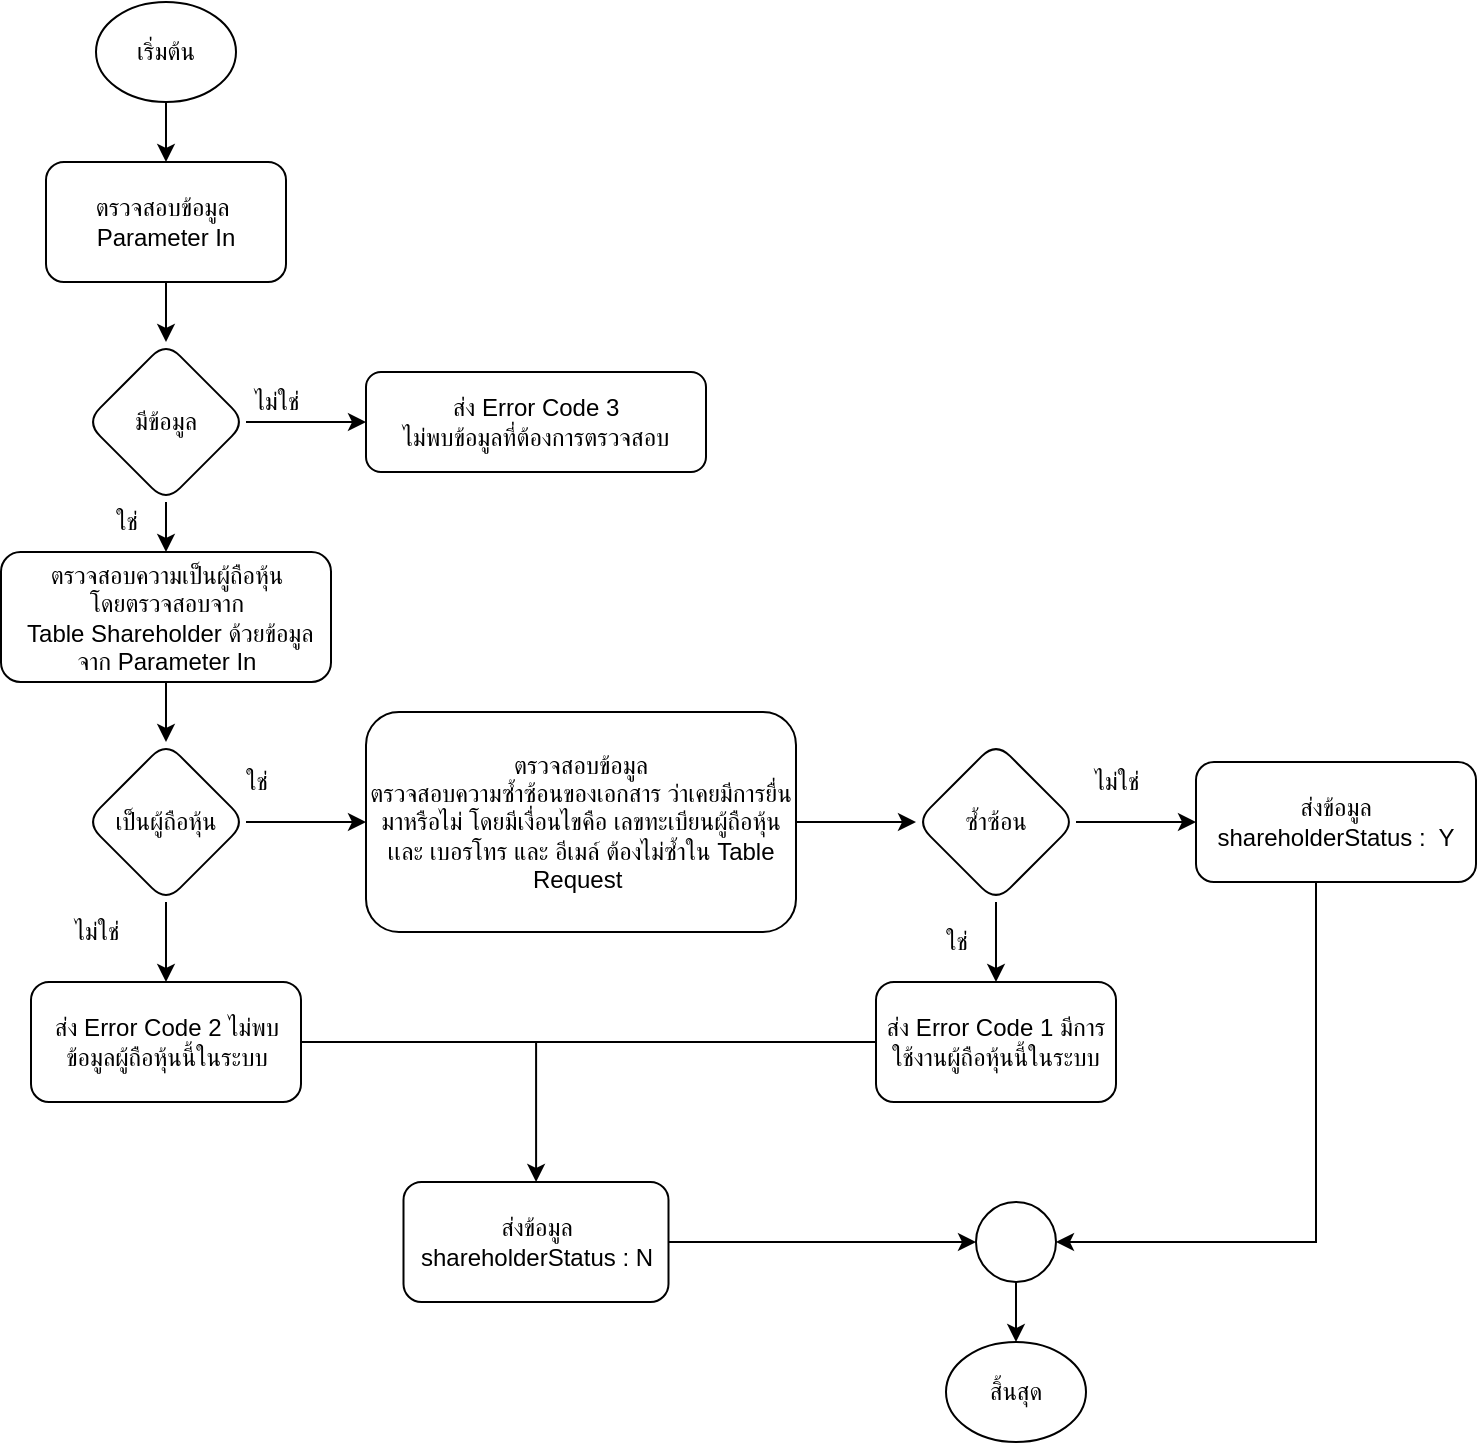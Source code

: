 <mxfile version="20.2.7" type="github">
  <diagram id="r1KlR5gyU6nK87SkoTvP" name="หน้า-1">
    <mxGraphModel dx="628" dy="857" grid="1" gridSize="10" guides="1" tooltips="1" connect="1" arrows="1" fold="1" page="1" pageScale="1" pageWidth="827" pageHeight="1169" math="0" shadow="0">
      <root>
        <mxCell id="0" />
        <mxCell id="1" parent="0" />
        <mxCell id="m3CZalvDAAZhXAgWsh8W-37" value="" style="edgeStyle=orthogonalEdgeStyle;rounded=0;orthogonalLoop=1;jettySize=auto;html=1;" edge="1" parent="1" source="m3CZalvDAAZhXAgWsh8W-38" target="m3CZalvDAAZhXAgWsh8W-40">
          <mxGeometry relative="1" as="geometry" />
        </mxCell>
        <mxCell id="m3CZalvDAAZhXAgWsh8W-38" value="เริ่มต้น" style="ellipse;whiteSpace=wrap;html=1;" vertex="1" parent="1">
          <mxGeometry x="900" y="20" width="70" height="50" as="geometry" />
        </mxCell>
        <mxCell id="m3CZalvDAAZhXAgWsh8W-39" value="" style="edgeStyle=orthogonalEdgeStyle;rounded=0;orthogonalLoop=1;jettySize=auto;html=1;" edge="1" parent="1" source="m3CZalvDAAZhXAgWsh8W-40" target="m3CZalvDAAZhXAgWsh8W-43">
          <mxGeometry relative="1" as="geometry" />
        </mxCell>
        <mxCell id="m3CZalvDAAZhXAgWsh8W-40" value="ตรวจสอบข้อมูล&amp;nbsp;&lt;br&gt;Parameter In" style="rounded=1;whiteSpace=wrap;html=1;" vertex="1" parent="1">
          <mxGeometry x="875" y="100" width="120" height="60" as="geometry" />
        </mxCell>
        <mxCell id="m3CZalvDAAZhXAgWsh8W-42" value="" style="edgeStyle=orthogonalEdgeStyle;rounded=0;orthogonalLoop=1;jettySize=auto;html=1;" edge="1" parent="1" source="m3CZalvDAAZhXAgWsh8W-43" target="m3CZalvDAAZhXAgWsh8W-49">
          <mxGeometry relative="1" as="geometry" />
        </mxCell>
        <mxCell id="m3CZalvDAAZhXAgWsh8W-73" value="" style="edgeStyle=orthogonalEdgeStyle;rounded=0;orthogonalLoop=1;jettySize=auto;html=1;" edge="1" parent="1" source="m3CZalvDAAZhXAgWsh8W-43" target="m3CZalvDAAZhXAgWsh8W-45">
          <mxGeometry relative="1" as="geometry" />
        </mxCell>
        <mxCell id="m3CZalvDAAZhXAgWsh8W-43" value="มีข้อมูล" style="rhombus;whiteSpace=wrap;html=1;rounded=1;" vertex="1" parent="1">
          <mxGeometry x="895" y="190" width="80" height="80" as="geometry" />
        </mxCell>
        <mxCell id="m3CZalvDAAZhXAgWsh8W-45" value="ส่ง Error Code 3 &lt;br&gt;ไม่พบข้อมูลที่ต้องการตรวจสอบ" style="whiteSpace=wrap;html=1;rounded=1;" vertex="1" parent="1">
          <mxGeometry x="1035" y="205" width="170" height="50" as="geometry" />
        </mxCell>
        <mxCell id="m3CZalvDAAZhXAgWsh8W-47" value="" style="edgeStyle=orthogonalEdgeStyle;rounded=0;orthogonalLoop=1;jettySize=auto;html=1;" edge="1" parent="1" source="m3CZalvDAAZhXAgWsh8W-49" target="m3CZalvDAAZhXAgWsh8W-54">
          <mxGeometry relative="1" as="geometry" />
        </mxCell>
        <mxCell id="m3CZalvDAAZhXAgWsh8W-49" value="ตรวจสอบความเป็นผู้ถือหุ้น &lt;br&gt;โดยตรวจสอบจาก&lt;br&gt;&amp;nbsp;Table Shareholder ด้วยข้อมูล&lt;br&gt;จาก Parameter In" style="whiteSpace=wrap;html=1;rounded=1;" vertex="1" parent="1">
          <mxGeometry x="852.5" y="295" width="165" height="65" as="geometry" />
        </mxCell>
        <mxCell id="m3CZalvDAAZhXAgWsh8W-79" value="" style="edgeStyle=orthogonalEdgeStyle;rounded=0;orthogonalLoop=1;jettySize=auto;html=1;" edge="1" parent="1" source="m3CZalvDAAZhXAgWsh8W-54" target="m3CZalvDAAZhXAgWsh8W-78">
          <mxGeometry relative="1" as="geometry" />
        </mxCell>
        <mxCell id="m3CZalvDAAZhXAgWsh8W-83" value="" style="edgeStyle=orthogonalEdgeStyle;rounded=0;orthogonalLoop=1;jettySize=auto;html=1;" edge="1" parent="1" source="m3CZalvDAAZhXAgWsh8W-54" target="m3CZalvDAAZhXAgWsh8W-82">
          <mxGeometry relative="1" as="geometry" />
        </mxCell>
        <mxCell id="m3CZalvDAAZhXAgWsh8W-54" value="เป็นผู้ถือหุ้น" style="rhombus;whiteSpace=wrap;html=1;rounded=1;" vertex="1" parent="1">
          <mxGeometry x="895" y="390" width="80" height="80" as="geometry" />
        </mxCell>
        <mxCell id="m3CZalvDAAZhXAgWsh8W-55" value="ไม่ใช่" style="text;html=1;align=center;verticalAlign=middle;resizable=0;points=[];autosize=1;strokeColor=none;fillColor=none;" vertex="1" parent="1">
          <mxGeometry x="875" y="470" width="50" height="30" as="geometry" />
        </mxCell>
        <mxCell id="m3CZalvDAAZhXAgWsh8W-94" value="" style="edgeStyle=orthogonalEdgeStyle;rounded=0;orthogonalLoop=1;jettySize=auto;html=1;" edge="1" parent="1" source="m3CZalvDAAZhXAgWsh8W-78" target="m3CZalvDAAZhXAgWsh8W-93">
          <mxGeometry relative="1" as="geometry" />
        </mxCell>
        <mxCell id="m3CZalvDAAZhXAgWsh8W-78" value="ส่ง Error Code 2 ไม่พบข้อมูลผู้ถือหุ้นนี้ในระบบ" style="whiteSpace=wrap;html=1;rounded=1;" vertex="1" parent="1">
          <mxGeometry x="867.5" y="510" width="135" height="60" as="geometry" />
        </mxCell>
        <mxCell id="m3CZalvDAAZhXAgWsh8W-80" value="ไม่ใช่" style="text;html=1;align=center;verticalAlign=middle;resizable=0;points=[];autosize=1;strokeColor=none;fillColor=none;" vertex="1" parent="1">
          <mxGeometry x="965" y="205" width="50" height="30" as="geometry" />
        </mxCell>
        <mxCell id="m3CZalvDAAZhXAgWsh8W-81" value="ใช่" style="text;html=1;align=center;verticalAlign=middle;resizable=0;points=[];autosize=1;strokeColor=none;fillColor=none;" vertex="1" parent="1">
          <mxGeometry x="895" y="265" width="40" height="30" as="geometry" />
        </mxCell>
        <mxCell id="m3CZalvDAAZhXAgWsh8W-86" value="" style="edgeStyle=orthogonalEdgeStyle;rounded=0;orthogonalLoop=1;jettySize=auto;html=1;" edge="1" parent="1" source="m3CZalvDAAZhXAgWsh8W-82" target="m3CZalvDAAZhXAgWsh8W-85">
          <mxGeometry relative="1" as="geometry" />
        </mxCell>
        <mxCell id="m3CZalvDAAZhXAgWsh8W-82" value="ตรวจสอบข้อมูล&lt;br&gt;ตรวจสอบความซ้ำซ้อนของเอกสาร ว่าเคยมีการยื่นมาหรือไม่ โดยมีเงื่อนไขคือ เลขทะเบียนผู้ถือหุ้น เเละ เบอรโทร และ อีเมล์ ต้องไม่ซ้ำใน Table Request&amp;nbsp;" style="whiteSpace=wrap;html=1;rounded=1;" vertex="1" parent="1">
          <mxGeometry x="1035" y="375" width="215" height="110" as="geometry" />
        </mxCell>
        <mxCell id="m3CZalvDAAZhXAgWsh8W-84" value="ใช่" style="text;html=1;align=center;verticalAlign=middle;resizable=0;points=[];autosize=1;strokeColor=none;fillColor=none;" vertex="1" parent="1">
          <mxGeometry x="960" y="395" width="40" height="30" as="geometry" />
        </mxCell>
        <mxCell id="m3CZalvDAAZhXAgWsh8W-88" value="" style="edgeStyle=orthogonalEdgeStyle;rounded=0;orthogonalLoop=1;jettySize=auto;html=1;" edge="1" parent="1" source="m3CZalvDAAZhXAgWsh8W-85" target="m3CZalvDAAZhXAgWsh8W-87">
          <mxGeometry relative="1" as="geometry" />
        </mxCell>
        <mxCell id="m3CZalvDAAZhXAgWsh8W-90" value="" style="edgeStyle=orthogonalEdgeStyle;rounded=0;orthogonalLoop=1;jettySize=auto;html=1;" edge="1" parent="1" source="m3CZalvDAAZhXAgWsh8W-85" target="m3CZalvDAAZhXAgWsh8W-89">
          <mxGeometry relative="1" as="geometry" />
        </mxCell>
        <mxCell id="m3CZalvDAAZhXAgWsh8W-85" value="ซ้ำซ้อน" style="rhombus;whiteSpace=wrap;html=1;rounded=1;" vertex="1" parent="1">
          <mxGeometry x="1310" y="390" width="80" height="80" as="geometry" />
        </mxCell>
        <mxCell id="m3CZalvDAAZhXAgWsh8W-95" style="edgeStyle=orthogonalEdgeStyle;rounded=0;orthogonalLoop=1;jettySize=auto;html=1;endArrow=none;endFill=0;" edge="1" parent="1" source="m3CZalvDAAZhXAgWsh8W-87">
          <mxGeometry relative="1" as="geometry">
            <mxPoint x="1120" y="540" as="targetPoint" />
          </mxGeometry>
        </mxCell>
        <mxCell id="m3CZalvDAAZhXAgWsh8W-87" value="ส่ง Error Code 1 มีการใช้งานผู้ถือหุ้นนี้ในระบบ" style="whiteSpace=wrap;html=1;rounded=1;" vertex="1" parent="1">
          <mxGeometry x="1290" y="510" width="120" height="60" as="geometry" />
        </mxCell>
        <mxCell id="m3CZalvDAAZhXAgWsh8W-99" value="" style="edgeStyle=orthogonalEdgeStyle;rounded=0;orthogonalLoop=1;jettySize=auto;html=1;endArrow=classic;endFill=1;" edge="1" parent="1" source="m3CZalvDAAZhXAgWsh8W-89" target="m3CZalvDAAZhXAgWsh8W-98">
          <mxGeometry relative="1" as="geometry">
            <Array as="points">
              <mxPoint x="1510" y="640" />
            </Array>
          </mxGeometry>
        </mxCell>
        <mxCell id="m3CZalvDAAZhXAgWsh8W-89" value="ส่งข้อมูล&lt;br&gt;shareholderStatus :&amp;nbsp; Y" style="whiteSpace=wrap;html=1;rounded=1;" vertex="1" parent="1">
          <mxGeometry x="1450" y="400" width="140" height="60" as="geometry" />
        </mxCell>
        <mxCell id="m3CZalvDAAZhXAgWsh8W-91" value="ไม่ใช่" style="text;html=1;align=center;verticalAlign=middle;resizable=0;points=[];autosize=1;strokeColor=none;fillColor=none;" vertex="1" parent="1">
          <mxGeometry x="1385" y="395" width="50" height="30" as="geometry" />
        </mxCell>
        <mxCell id="m3CZalvDAAZhXAgWsh8W-92" value="ใช่" style="text;html=1;align=center;verticalAlign=middle;resizable=0;points=[];autosize=1;strokeColor=none;fillColor=none;" vertex="1" parent="1">
          <mxGeometry x="1310" y="475" width="40" height="30" as="geometry" />
        </mxCell>
        <mxCell id="m3CZalvDAAZhXAgWsh8W-100" style="edgeStyle=orthogonalEdgeStyle;rounded=0;orthogonalLoop=1;jettySize=auto;html=1;entryX=0;entryY=0.5;entryDx=0;entryDy=0;endArrow=classic;endFill=1;" edge="1" parent="1" source="m3CZalvDAAZhXAgWsh8W-93" target="m3CZalvDAAZhXAgWsh8W-98">
          <mxGeometry relative="1" as="geometry" />
        </mxCell>
        <mxCell id="m3CZalvDAAZhXAgWsh8W-93" value="ส่งข้อมูล&lt;br&gt;shareholderStatus : N" style="whiteSpace=wrap;html=1;rounded=1;" vertex="1" parent="1">
          <mxGeometry x="1053.75" y="610" width="132.5" height="60" as="geometry" />
        </mxCell>
        <mxCell id="m3CZalvDAAZhXAgWsh8W-105" value="" style="edgeStyle=orthogonalEdgeStyle;rounded=0;orthogonalLoop=1;jettySize=auto;html=1;endArrow=classic;endFill=1;" edge="1" parent="1" source="m3CZalvDAAZhXAgWsh8W-98" target="m3CZalvDAAZhXAgWsh8W-103">
          <mxGeometry relative="1" as="geometry" />
        </mxCell>
        <mxCell id="m3CZalvDAAZhXAgWsh8W-98" value="" style="ellipse;whiteSpace=wrap;html=1;rounded=1;" vertex="1" parent="1">
          <mxGeometry x="1340" y="620" width="40" height="40" as="geometry" />
        </mxCell>
        <mxCell id="m3CZalvDAAZhXAgWsh8W-103" value="สิ้นสุด" style="ellipse;whiteSpace=wrap;html=1;" vertex="1" parent="1">
          <mxGeometry x="1325" y="690" width="70" height="50" as="geometry" />
        </mxCell>
      </root>
    </mxGraphModel>
  </diagram>
</mxfile>
